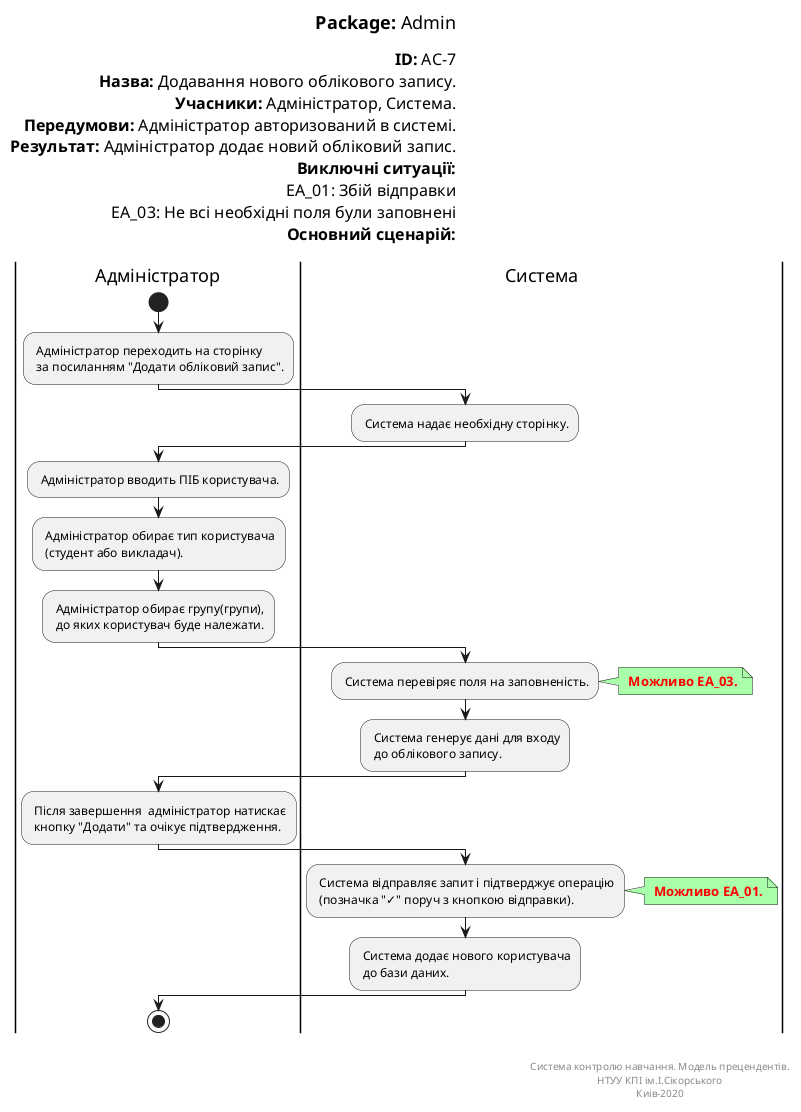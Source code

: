 @startuml
left header
<font color=000 size=18><b>Package:</b> Admin

<font color=000 size=16><b>ID:</b> AC-7
<font color=000 size=16><b>Назва:</b> Додавання нового облікового запису.
<font color=000 size=16><b>Учасники:</b> Адміністратор, Система.
<font color=000 size=16><b>Передумови:</b> Адміністратор авторизований в системі.
<font color=000 size=16><b>Результат:</b> Адміністратор додає новий обліковий запис.
<font color=000 size=16><b>Виключні ситуації:</b>
<font color=000 size=16> EA_01: Збій відправки
<font color=000 size=16> EA_03: Не всі необхідні поля були заповнені
<font color=000 size=16><b>Основний сценарій:</b>

end header

|Адміністратор|
start
: Адміністратор переходить на сторінку 
 за посиланням "Додати обліковий запис".;

|Система|
: Система надає необхідну сторінку.;

|Адміністратор|
: Адміністратор вводить ПІБ користувача.;

: Адміністратор обирає тип користувача
 (студент або викладач).;

: Адміністратор обирає групу(групи),
 до яких користувач буде належати.;

|Система|
: Система перевіряє поля на заповненість.;

note right #aaffaa
<font color=red><b> Можливо EA_03.
end note

: Система генерує дані для входу
 до облікового запису.;

|Адміністратор|
: Після завершення  адміністратор натискає
 кнопку "Додати" та очікує підтвердження.;

|Система|
: Система відправляє запит і підтверджує операцію
 (позначка "✓" поруч з кнопкою відправки).;

note right #aaffaa
<font color=red><b> Можливо EA_01.
end note

: Система додає нового користувача
 до бази даних.;

|Адміністратор|
stop;

right footer


Система контролю навчання. Модель прецендентів.
НТУУ КПІ ім.І.Сікорського
Киів-2020
end footer
@enduml
